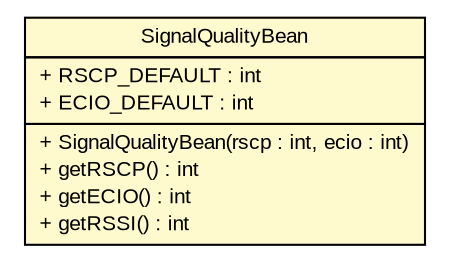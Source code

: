 #!/usr/local/bin/dot
#
# Class diagram 
# Generated by UMLGraph version R5_6 (http://www.umlgraph.org/)
#

digraph G {
	edge [fontname="arial",fontsize=10,labelfontname="arial",labelfontsize=10];
	node [fontname="arial",fontsize=10,shape=plaintext];
	nodesep=0.25;
	ranksep=0.5;
	// de.fhg.fit.biomos.sensorplatform.util.SignalQualityBean
	c1924 [label=<<table title="de.fhg.fit.biomos.sensorplatform.util.SignalQualityBean" border="0" cellborder="1" cellspacing="0" cellpadding="2" port="p" bgcolor="lemonChiffon" href="./SignalQualityBean.html">
		<tr><td><table border="0" cellspacing="0" cellpadding="1">
<tr><td align="center" balign="center"> SignalQualityBean </td></tr>
		</table></td></tr>
		<tr><td><table border="0" cellspacing="0" cellpadding="1">
<tr><td align="left" balign="left"> + RSCP_DEFAULT : int </td></tr>
<tr><td align="left" balign="left"> + ECIO_DEFAULT : int </td></tr>
		</table></td></tr>
		<tr><td><table border="0" cellspacing="0" cellpadding="1">
<tr><td align="left" balign="left"> + SignalQualityBean(rscp : int, ecio : int) </td></tr>
<tr><td align="left" balign="left"> + getRSCP() : int </td></tr>
<tr><td align="left" balign="left"> + getECIO() : int </td></tr>
<tr><td align="left" balign="left"> + getRSSI() : int </td></tr>
		</table></td></tr>
		</table>>, URL="./SignalQualityBean.html", fontname="arial", fontcolor="black", fontsize=10.0];
}

